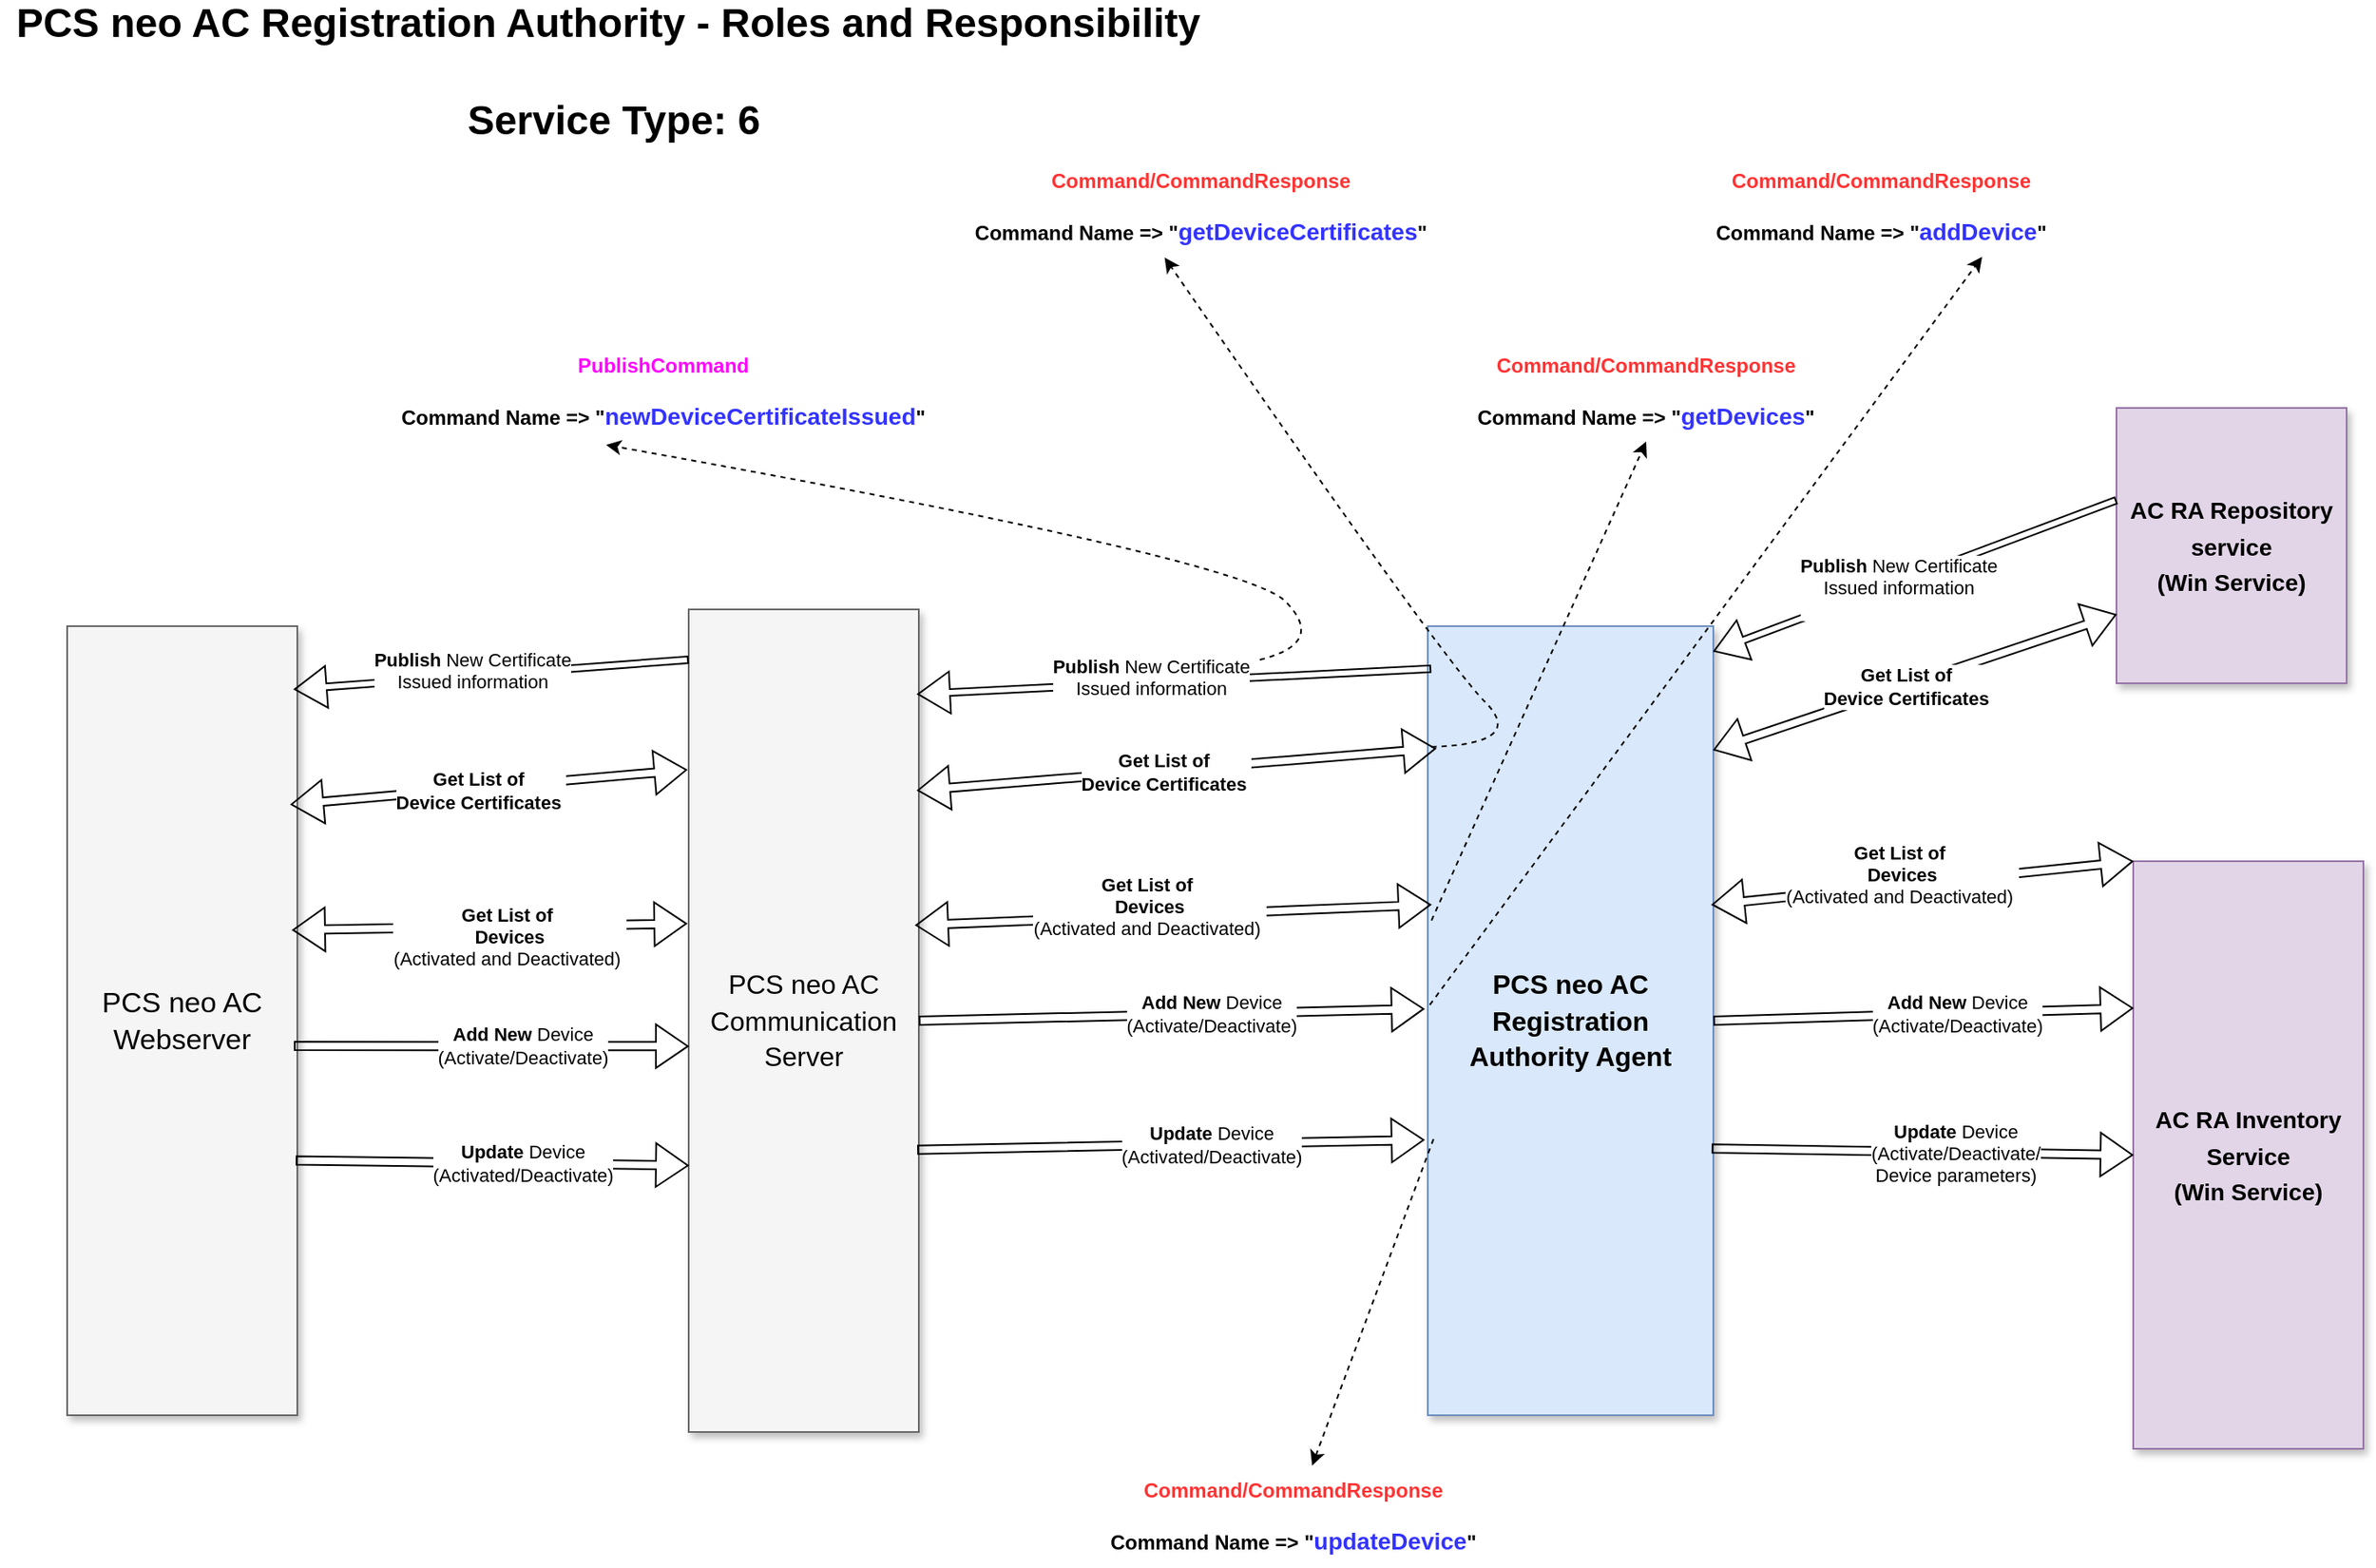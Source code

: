 <mxfile version="26.2.12">
  <diagram name="Page-1" id="90a13364-a465-7bf4-72fc-28e22215d7a0">
    <mxGraphModel dx="1503" dy="917" grid="1" gridSize="10" guides="1" tooltips="1" connect="1" arrows="1" fold="1" page="1" pageScale="1.5" pageWidth="1169" pageHeight="826" background="none" math="0" shadow="0">
      <root>
        <mxCell id="0" style=";html=1;" />
        <mxCell id="1" style=";html=1;" parent="0" />
        <mxCell id="3a17f1ce550125da-2" value="&lt;font style=&quot;font-size: 16px;&quot;&gt;&lt;b&gt;PCS neo AC Registration Authority Agent&lt;/b&gt;&lt;/font&gt;" style="whiteSpace=wrap;html=1;shadow=1;fontSize=18;fillColor=#dae8fc;strokeColor=#6c8ebf;" parent="1" vertex="1">
          <mxGeometry x="860" y="410" width="170" height="470" as="geometry" />
        </mxCell>
        <mxCell id="3a17f1ce550125da-8" value="&lt;font style=&quot;font-size: 16px;&quot;&gt;PCS neo AC Communication Server&lt;/font&gt;" style="whiteSpace=wrap;html=1;shadow=1;fontSize=18;fillColor=#f5f5f5;strokeColor=#666666;" parent="1" vertex="1">
          <mxGeometry x="420" y="400" width="137" height="490" as="geometry" />
        </mxCell>
        <mxCell id="TgcMQ4FQ4k8ikJFSrqYq-2" value="&lt;b&gt;&lt;font style=&quot;font-size: 14px;&quot;&gt;&lt;span style=&quot;text-wrap-mode: nowrap;&quot;&gt;AC RA Repository&lt;/span&gt;&lt;br style=&quot;padding: 0px; margin: 0px; text-wrap-mode: nowrap;&quot;&gt;&lt;span style=&quot;text-wrap-mode: nowrap;&quot;&gt;service&lt;/span&gt;&lt;/font&gt;&lt;/b&gt;&lt;div&gt;&lt;b style=&quot;font-size: 14px;&quot;&gt;(Win Service)&lt;/b&gt;&lt;b&gt;&lt;font style=&quot;font-size: 14px;&quot;&gt;&lt;span style=&quot;text-wrap-mode: nowrap;&quot;&gt;&lt;/span&gt;&lt;/font&gt;&lt;/b&gt;&lt;/div&gt;" style="whiteSpace=wrap;html=1;shadow=1;fontSize=18;fillColor=#e1d5e7;strokeColor=#9673a6;" vertex="1" parent="1">
          <mxGeometry x="1270" y="280" width="137" height="164" as="geometry" />
        </mxCell>
        <mxCell id="TgcMQ4FQ4k8ikJFSrqYq-3" value="&lt;div&gt;&lt;font style=&quot;font-size: 14px;&quot;&gt;&lt;b&gt;AC RA Inventory Service&lt;/b&gt;&lt;/font&gt;&lt;/div&gt;&lt;div&gt;&lt;font style=&quot;font-size: 14px;&quot;&gt;&lt;b&gt;(Win Service)&lt;/b&gt;&lt;/font&gt;&lt;/div&gt;" style="whiteSpace=wrap;html=1;shadow=1;fontSize=18;fillColor=#e1d5e7;strokeColor=#9673a6;" vertex="1" parent="1">
          <mxGeometry x="1280" y="550" width="137" height="350" as="geometry" />
        </mxCell>
        <mxCell id="TgcMQ4FQ4k8ikJFSrqYq-4" value="&lt;font style=&quot;font-size: 17px;&quot;&gt;PCS neo AC Webserver&lt;/font&gt;" style="whiteSpace=wrap;html=1;shadow=1;fontSize=18;fillColor=#f5f5f5;strokeColor=#666666;" vertex="1" parent="1">
          <mxGeometry x="50" y="410" width="137" height="470" as="geometry" />
        </mxCell>
        <mxCell id="TgcMQ4FQ4k8ikJFSrqYq-8" value="" style="shape=flexArrow;endArrow=classic;html=1;rounded=0;entryX=0.993;entryY=0.103;entryDx=0;entryDy=0;exitX=0.012;exitY=0.054;exitDx=0;exitDy=0;exitPerimeter=0;entryPerimeter=0;width=4;" edge="1" parent="1" source="3a17f1ce550125da-2" target="3a17f1ce550125da-8">
          <mxGeometry width="50" height="50" relative="1" as="geometry">
            <mxPoint x="450" y="490" as="sourcePoint" />
            <mxPoint x="500" y="440" as="targetPoint" />
          </mxGeometry>
        </mxCell>
        <mxCell id="TgcMQ4FQ4k8ikJFSrqYq-9" value="&lt;div&gt;&lt;div&gt;&lt;b&gt;&lt;font style=&quot;&quot;&gt;Publish&amp;nbsp;&lt;/font&gt;&lt;/b&gt;New Certificate&lt;div&gt;Issued information&lt;br&gt;&lt;div&gt;&lt;br&gt;&lt;/div&gt;&lt;/div&gt;&lt;/div&gt;&lt;/div&gt;" style="edgeLabel;html=1;align=center;verticalAlign=middle;resizable=0;points=[];fontColor=#000000;" vertex="1" connectable="0" parent="TgcMQ4FQ4k8ikJFSrqYq-8">
          <mxGeometry x="0.097" y="3" relative="1" as="geometry">
            <mxPoint as="offset" />
          </mxGeometry>
        </mxCell>
        <mxCell id="TgcMQ4FQ4k8ikJFSrqYq-12" value="" style="shape=flexArrow;endArrow=classic;html=1;rounded=0;entryX=0.985;entryY=0.08;entryDx=0;entryDy=0;entryPerimeter=0;width=4;" edge="1" parent="1" target="TgcMQ4FQ4k8ikJFSrqYq-4">
          <mxGeometry width="50" height="50" relative="1" as="geometry">
            <mxPoint x="420" y="430" as="sourcePoint" />
            <mxPoint x="564" y="438" as="targetPoint" />
          </mxGeometry>
        </mxCell>
        <mxCell id="TgcMQ4FQ4k8ikJFSrqYq-13" value="&lt;b&gt;&lt;font style=&quot;&quot;&gt;Publish &lt;/font&gt;&lt;/b&gt;New Certificate&lt;div&gt;Issued information&lt;br&gt;&lt;div&gt;&lt;br&gt;&lt;/div&gt;&lt;/div&gt;" style="edgeLabel;html=1;align=center;verticalAlign=middle;resizable=0;points=[];fontColor=#000000;" vertex="1" connectable="0" parent="TgcMQ4FQ4k8ikJFSrqYq-12">
          <mxGeometry x="0.097" y="3" relative="1" as="geometry">
            <mxPoint as="offset" />
          </mxGeometry>
        </mxCell>
        <mxCell id="TgcMQ4FQ4k8ikJFSrqYq-14" value="" style="shape=flexArrow;endArrow=classic;html=1;rounded=0;exitX=0;exitY=0.335;exitDx=0;exitDy=0;exitPerimeter=0;width=4;entryX=1;entryY=0.032;entryDx=0;entryDy=0;entryPerimeter=0;" edge="1" parent="1" source="TgcMQ4FQ4k8ikJFSrqYq-2" target="3a17f1ce550125da-2">
          <mxGeometry width="50" height="50" relative="1" as="geometry">
            <mxPoint x="872" y="435" as="sourcePoint" />
            <mxPoint x="564" y="438" as="targetPoint" />
          </mxGeometry>
        </mxCell>
        <mxCell id="TgcMQ4FQ4k8ikJFSrqYq-15" value="&lt;div&gt;&lt;div&gt;&lt;b&gt;&lt;font style=&quot;&quot;&gt;Publish&amp;nbsp;&lt;/font&gt;&lt;/b&gt;New Certificate&lt;div&gt;Issued information&lt;br&gt;&lt;div&gt;&lt;br&gt;&lt;/div&gt;&lt;/div&gt;&lt;/div&gt;&lt;/div&gt;" style="edgeLabel;html=1;align=center;verticalAlign=middle;resizable=0;points=[];fontColor=#000000;" vertex="1" connectable="0" parent="TgcMQ4FQ4k8ikJFSrqYq-14">
          <mxGeometry x="0.097" y="3" relative="1" as="geometry">
            <mxPoint as="offset" />
          </mxGeometry>
        </mxCell>
        <mxCell id="TgcMQ4FQ4k8ikJFSrqYq-16" value="" style="shape=flexArrow;endArrow=classic;startArrow=classic;html=1;rounded=0;exitX=1;exitY=0.157;exitDx=0;exitDy=0;exitPerimeter=0;width=5;entryX=0;entryY=0.75;entryDx=0;entryDy=0;" edge="1" parent="1" source="3a17f1ce550125da-2" target="TgcMQ4FQ4k8ikJFSrqYq-2">
          <mxGeometry width="100" height="100" relative="1" as="geometry">
            <mxPoint x="1150" y="510" as="sourcePoint" />
            <mxPoint x="1250" y="410" as="targetPoint" />
          </mxGeometry>
        </mxCell>
        <mxCell id="TgcMQ4FQ4k8ikJFSrqYq-17" value="&lt;b&gt;&lt;font style=&quot;&quot;&gt;Get List of&amp;nbsp;&lt;/font&gt;&lt;/b&gt;&lt;div&gt;&lt;b&gt;&lt;font style=&quot;&quot;&gt;Device Certificates&amp;nbsp;&lt;/font&gt;&lt;/b&gt;&lt;/div&gt;" style="edgeLabel;html=1;align=center;verticalAlign=middle;resizable=0;points=[];fontColor=#000000;" vertex="1" connectable="0" parent="TgcMQ4FQ4k8ikJFSrqYq-16">
          <mxGeometry x="-0.04" y="-1" relative="1" as="geometry">
            <mxPoint as="offset" />
          </mxGeometry>
        </mxCell>
        <mxCell id="TgcMQ4FQ4k8ikJFSrqYq-19" value="" style="shape=flexArrow;endArrow=classic;startArrow=classic;html=1;rounded=0;exitX=0.993;exitY=0.22;exitDx=0;exitDy=0;width=5;entryX=0.029;entryY=0.155;entryDx=0;entryDy=0;entryPerimeter=0;exitPerimeter=0;" edge="1" parent="1" source="3a17f1ce550125da-8" target="3a17f1ce550125da-2">
          <mxGeometry width="100" height="100" relative="1" as="geometry">
            <mxPoint x="557" y="530" as="sourcePoint" />
            <mxPoint x="767" y="390" as="targetPoint" />
          </mxGeometry>
        </mxCell>
        <mxCell id="TgcMQ4FQ4k8ikJFSrqYq-20" value="&lt;b&gt;&lt;font style=&quot;&quot;&gt;Get List of&amp;nbsp;&lt;/font&gt;&lt;/b&gt;&lt;div&gt;&lt;b&gt;&lt;font style=&quot;&quot;&gt;Device Certificates&amp;nbsp;&lt;/font&gt;&lt;/b&gt;&lt;/div&gt;" style="edgeLabel;html=1;align=center;verticalAlign=middle;resizable=0;points=[];fontColor=#000000;" vertex="1" connectable="0" parent="TgcMQ4FQ4k8ikJFSrqYq-19">
          <mxGeometry x="-0.04" y="-1" relative="1" as="geometry">
            <mxPoint as="offset" />
          </mxGeometry>
        </mxCell>
        <mxCell id="TgcMQ4FQ4k8ikJFSrqYq-21" value="" style="shape=flexArrow;endArrow=classic;startArrow=classic;html=1;rounded=0;exitX=0.971;exitY=0.226;exitDx=0;exitDy=0;width=5;entryX=-0.007;entryY=0.195;entryDx=0;entryDy=0;exitPerimeter=0;entryPerimeter=0;" edge="1" parent="1" source="TgcMQ4FQ4k8ikJFSrqYq-4" target="3a17f1ce550125da-8">
          <mxGeometry width="100" height="100" relative="1" as="geometry">
            <mxPoint x="190" y="482.5" as="sourcePoint" />
            <mxPoint x="494" y="477.5" as="targetPoint" />
          </mxGeometry>
        </mxCell>
        <mxCell id="TgcMQ4FQ4k8ikJFSrqYq-22" value="&lt;b&gt;&lt;font style=&quot;&quot;&gt;Get List of&amp;nbsp;&lt;/font&gt;&lt;/b&gt;&lt;div&gt;&lt;b&gt;&lt;font style=&quot;&quot;&gt;Device Certificates&amp;nbsp;&lt;/font&gt;&lt;/b&gt;&lt;/div&gt;" style="edgeLabel;html=1;align=center;verticalAlign=middle;resizable=0;points=[];fontColor=#000000;" vertex="1" connectable="0" parent="TgcMQ4FQ4k8ikJFSrqYq-21">
          <mxGeometry x="-0.04" y="-1" relative="1" as="geometry">
            <mxPoint as="offset" />
          </mxGeometry>
        </mxCell>
        <mxCell id="TgcMQ4FQ4k8ikJFSrqYq-23" value="" style="shape=flexArrow;endArrow=classic;startArrow=classic;html=1;rounded=0;exitX=0.994;exitY=0.353;exitDx=0;exitDy=0;exitPerimeter=0;width=5;entryX=0;entryY=0;entryDx=0;entryDy=0;" edge="1" parent="1" source="3a17f1ce550125da-2" target="TgcMQ4FQ4k8ikJFSrqYq-3">
          <mxGeometry width="100" height="100" relative="1" as="geometry">
            <mxPoint x="1040" y="553" as="sourcePoint" />
            <mxPoint x="1250" y="413" as="targetPoint" />
          </mxGeometry>
        </mxCell>
        <mxCell id="TgcMQ4FQ4k8ikJFSrqYq-29" value="&lt;span style=&quot;color: rgba(0, 0, 0, 0); font-family: monospace; font-size: 0px; text-align: start; background-color: rgb(236, 236, 236);&quot;&gt;%3CmxGraphModel%3E%3Croot%3E%3CmxCell%20id%3D%220%22%2F%3E%3CmxCell%20id%3D%221%22%20parent%3D%220%22%2F%3E%3CmxCell%20id%3D%222%22%20value%3D%22Get%20List%20of%26amp%3Bnbsp%3B%26lt%3Bdiv%26gt%3BDevice%20Certificates%26amp%3Bnbsp%3B%26lt%3B%2Fdiv%26gt%3B%22%20style%3D%22edgeLabel%3Bhtml%3D1%3Balign%3Dcenter%3BverticalAlign%3Dmiddle%3Bresizable%3D0%3Bpoints%3D%5B%5D%3B%22%20vertex%3D%221%22%20connectable%3D%220%22%20parent%3D%221%22%3E%3CmxGeometry%20x%3D%221131.333%22%20y%3D%22476.407%22%20as%3D%22geometry%22%2F%3E%3C%2FmxCell%3E%3C%2Froot%3E%3C%2FmxGraphModel%3E&lt;/span&gt;" style="edgeLabel;html=1;align=center;verticalAlign=middle;resizable=0;points=[];" vertex="1" connectable="0" parent="TgcMQ4FQ4k8ikJFSrqYq-23">
          <mxGeometry x="-0.078" y="4" relative="1" as="geometry">
            <mxPoint as="offset" />
          </mxGeometry>
        </mxCell>
        <mxCell id="TgcMQ4FQ4k8ikJFSrqYq-30" value="&lt;b&gt;&lt;font style=&quot;&quot;&gt;Get List of&amp;nbsp;&lt;/font&gt;&lt;/b&gt;&lt;div&gt;&lt;b&gt;&lt;font style=&quot;&quot;&gt;Devices&lt;/font&gt;&lt;/b&gt;&lt;/div&gt;&lt;div&gt;(Activated&amp;nbsp;and Deactivated)&amp;nbsp;&lt;/div&gt;" style="edgeLabel;html=1;align=center;verticalAlign=middle;resizable=0;points=[];fontColor=#000000;" vertex="1" connectable="0" parent="TgcMQ4FQ4k8ikJFSrqYq-23">
          <mxGeometry x="-0.096" y="6" relative="1" as="geometry">
            <mxPoint as="offset" />
          </mxGeometry>
        </mxCell>
        <mxCell id="TgcMQ4FQ4k8ikJFSrqYq-31" value="" style="shape=flexArrow;endArrow=classic;startArrow=classic;html=1;rounded=0;width=5;entryX=0.012;entryY=0.353;entryDx=0;entryDy=0;entryPerimeter=0;exitX=0.985;exitY=0.384;exitDx=0;exitDy=0;exitPerimeter=0;" edge="1" parent="1" source="3a17f1ce550125da-8" target="3a17f1ce550125da-2">
          <mxGeometry width="100" height="100" relative="1" as="geometry">
            <mxPoint x="1044" y="622" as="sourcePoint" />
            <mxPoint x="1200" y="740" as="targetPoint" />
          </mxGeometry>
        </mxCell>
        <mxCell id="TgcMQ4FQ4k8ikJFSrqYq-32" value="&lt;span style=&quot;color: rgba(0, 0, 0, 0); font-family: monospace; font-size: 0px; text-align: start; background-color: rgb(236, 236, 236);&quot;&gt;%3CmxGraphModel%3E%3Croot%3E%3CmxCell%20id%3D%220%22%2F%3E%3CmxCell%20id%3D%221%22%20parent%3D%220%22%2F%3E%3CmxCell%20id%3D%222%22%20value%3D%22Get%20List%20of%26amp%3Bnbsp%3B%26lt%3Bdiv%26gt%3BDevice%20Certificates%26amp%3Bnbsp%3B%26lt%3B%2Fdiv%26gt%3B%22%20style%3D%22edgeLabel%3Bhtml%3D1%3Balign%3Dcenter%3BverticalAlign%3Dmiddle%3Bresizable%3D0%3Bpoints%3D%5B%5D%3B%22%20vertex%3D%221%22%20connectable%3D%220%22%20parent%3D%221%22%3E%3CmxGeometry%20x%3D%221131.333%22%20y%3D%22476.407%22%20as%3D%22geometry%22%2F%3E%3C%2FmxCell%3E%3C%2Froot%3E%3C%2FmxGraphModel%3E&lt;/span&gt;" style="edgeLabel;html=1;align=center;verticalAlign=middle;resizable=0;points=[];" vertex="1" connectable="0" parent="TgcMQ4FQ4k8ikJFSrqYq-31">
          <mxGeometry x="-0.078" y="4" relative="1" as="geometry">
            <mxPoint as="offset" />
          </mxGeometry>
        </mxCell>
        <mxCell id="TgcMQ4FQ4k8ikJFSrqYq-33" value="&lt;b&gt;&lt;font style=&quot;&quot;&gt;Get List of&amp;nbsp;&lt;/font&gt;&lt;/b&gt;&lt;div&gt;&lt;b&gt;&lt;font style=&quot;&quot;&gt;Devices&lt;/font&gt;&lt;/b&gt;&lt;/div&gt;&lt;div&gt;(Activated and Deactivated)&amp;nbsp;&lt;/div&gt;" style="edgeLabel;html=1;align=center;verticalAlign=middle;resizable=0;points=[];fontColor=#000000;" vertex="1" connectable="0" parent="TgcMQ4FQ4k8ikJFSrqYq-31">
          <mxGeometry x="-0.096" y="6" relative="1" as="geometry">
            <mxPoint as="offset" />
          </mxGeometry>
        </mxCell>
        <mxCell id="TgcMQ4FQ4k8ikJFSrqYq-34" value="" style="shape=flexArrow;endArrow=classic;startArrow=classic;html=1;rounded=0;width=5;entryX=0.978;entryY=0.385;entryDx=0;entryDy=0;entryPerimeter=0;exitX=-0.007;exitY=0.382;exitDx=0;exitDy=0;exitPerimeter=0;" edge="1" parent="1" source="3a17f1ce550125da-8" target="TgcMQ4FQ4k8ikJFSrqYq-4">
          <mxGeometry width="100" height="100" relative="1" as="geometry">
            <mxPoint x="565" y="567" as="sourcePoint" />
            <mxPoint x="871" y="563" as="targetPoint" />
          </mxGeometry>
        </mxCell>
        <mxCell id="TgcMQ4FQ4k8ikJFSrqYq-35" value="&lt;span style=&quot;color: rgba(0, 0, 0, 0); font-family: monospace; font-size: 0px; text-align: start; background-color: rgb(236, 236, 236);&quot;&gt;%3CmxGraphModel%3E%3Croot%3E%3CmxCell%20id%3D%220%22%2F%3E%3CmxCell%20id%3D%221%22%20parent%3D%220%22%2F%3E%3CmxCell%20id%3D%222%22%20value%3D%22Get%20List%20of%26amp%3Bnbsp%3B%26lt%3Bdiv%26gt%3BDevice%20Certificates%26amp%3Bnbsp%3B%26lt%3B%2Fdiv%26gt%3B%22%20style%3D%22edgeLabel%3Bhtml%3D1%3Balign%3Dcenter%3BverticalAlign%3Dmiddle%3Bresizable%3D0%3Bpoints%3D%5B%5D%3B%22%20vertex%3D%221%22%20connectable%3D%220%22%20parent%3D%221%22%3E%3CmxGeometry%20x%3D%221131.333%22%20y%3D%22476.407%22%20as%3D%22geometry%22%2F%3E%3C%2FmxCell%3E%3C%2Froot%3E%3C%2FmxGraphModel%3E&lt;/span&gt;" style="edgeLabel;html=1;align=center;verticalAlign=middle;resizable=0;points=[];" vertex="1" connectable="0" parent="TgcMQ4FQ4k8ikJFSrqYq-34">
          <mxGeometry x="-0.078" y="4" relative="1" as="geometry">
            <mxPoint as="offset" />
          </mxGeometry>
        </mxCell>
        <mxCell id="TgcMQ4FQ4k8ikJFSrqYq-36" value="&lt;b&gt;&lt;font style=&quot;&quot;&gt;Get List of&amp;nbsp;&lt;/font&gt;&lt;/b&gt;&lt;div&gt;&lt;b&gt;&lt;font style=&quot;&quot;&gt;Devices&lt;/font&gt;&lt;/b&gt;&lt;/div&gt;&lt;div&gt;(Activated&amp;nbsp;and Deactivated)&amp;nbsp;&lt;/div&gt;" style="edgeLabel;html=1;align=center;verticalAlign=middle;resizable=0;points=[];fontColor=#000000;" vertex="1" connectable="0" parent="TgcMQ4FQ4k8ikJFSrqYq-34">
          <mxGeometry x="-0.096" y="6" relative="1" as="geometry">
            <mxPoint as="offset" />
          </mxGeometry>
        </mxCell>
        <mxCell id="TgcMQ4FQ4k8ikJFSrqYq-37" value="" style="shape=flexArrow;endArrow=classic;html=1;rounded=0;entryX=0;entryY=0.531;entryDx=0;entryDy=0;entryPerimeter=0;exitX=0.985;exitY=0.532;exitDx=0;exitDy=0;strokeWidth=1;exitPerimeter=0;width=5;" edge="1" parent="1" source="TgcMQ4FQ4k8ikJFSrqYq-4" target="3a17f1ce550125da-8">
          <mxGeometry width="50" height="50" relative="1" as="geometry">
            <mxPoint x="700" y="660" as="sourcePoint" />
            <mxPoint x="750" y="610" as="targetPoint" />
          </mxGeometry>
        </mxCell>
        <mxCell id="TgcMQ4FQ4k8ikJFSrqYq-38" value="&lt;b&gt;&lt;font style=&quot;&quot;&gt;Add New&lt;/font&gt;&lt;/b&gt; Device&lt;div&gt;(Activate/Deactivate)&lt;/div&gt;" style="edgeLabel;html=1;align=center;verticalAlign=middle;resizable=0;points=[];fontColor=#000000;" vertex="1" connectable="0" parent="TgcMQ4FQ4k8ikJFSrqYq-37">
          <mxGeometry x="0.155" relative="1" as="geometry">
            <mxPoint as="offset" />
          </mxGeometry>
        </mxCell>
        <mxCell id="TgcMQ4FQ4k8ikJFSrqYq-39" value="" style="shape=flexArrow;endArrow=classic;html=1;rounded=0;entryX=-0.012;entryY=0.485;entryDx=0;entryDy=0;entryPerimeter=0;strokeWidth=1;exitX=1;exitY=0.5;exitDx=0;exitDy=0;width=5;fillColor=default;" edge="1" parent="1" source="3a17f1ce550125da-8" target="3a17f1ce550125da-2">
          <mxGeometry width="50" height="50" relative="1" as="geometry">
            <mxPoint x="560" y="660" as="sourcePoint" />
            <mxPoint x="429" y="651" as="targetPoint" />
          </mxGeometry>
        </mxCell>
        <mxCell id="TgcMQ4FQ4k8ikJFSrqYq-40" value="&lt;b&gt;&lt;font style=&quot;&quot;&gt;Add New&lt;/font&gt;&lt;/b&gt;&amp;nbsp;Device&lt;div&gt;(Activate/Deactivate)&lt;/div&gt;" style="edgeLabel;html=1;align=center;verticalAlign=middle;resizable=0;points=[];fontColor=#000000;" vertex="1" connectable="0" parent="TgcMQ4FQ4k8ikJFSrqYq-39">
          <mxGeometry x="0.155" relative="1" as="geometry">
            <mxPoint as="offset" />
          </mxGeometry>
        </mxCell>
        <mxCell id="TgcMQ4FQ4k8ikJFSrqYq-41" value="" style="shape=flexArrow;endArrow=classic;html=1;rounded=0;strokeWidth=1;exitX=1;exitY=0.5;exitDx=0;exitDy=0;entryX=0;entryY=0.25;entryDx=0;entryDy=0;width=5;" edge="1" parent="1" source="3a17f1ce550125da-2" target="TgcMQ4FQ4k8ikJFSrqYq-3">
          <mxGeometry width="50" height="50" relative="1" as="geometry">
            <mxPoint x="570" y="648" as="sourcePoint" />
            <mxPoint x="868" y="648" as="targetPoint" />
          </mxGeometry>
        </mxCell>
        <mxCell id="TgcMQ4FQ4k8ikJFSrqYq-42" value="&lt;b&gt;&lt;font style=&quot;&quot;&gt;Add New&lt;/font&gt;&lt;/b&gt;&amp;nbsp;Device&lt;div&gt;(Activate/Deactivate)&lt;/div&gt;" style="edgeLabel;html=1;align=center;verticalAlign=middle;resizable=0;points=[];fontColor=#000000;" vertex="1" connectable="0" parent="TgcMQ4FQ4k8ikJFSrqYq-41">
          <mxGeometry x="0.155" relative="1" as="geometry">
            <mxPoint as="offset" />
          </mxGeometry>
        </mxCell>
        <mxCell id="TgcMQ4FQ4k8ikJFSrqYq-43" value="" style="shape=flexArrow;endArrow=classic;html=1;rounded=0;entryX=0;entryY=0.676;entryDx=0;entryDy=0;strokeWidth=1;exitX=0.993;exitY=0.677;exitDx=0;exitDy=0;exitPerimeter=0;entryPerimeter=0;width=5;" edge="1" parent="1" source="TgcMQ4FQ4k8ikJFSrqYq-4" target="3a17f1ce550125da-8">
          <mxGeometry width="50" height="50" relative="1" as="geometry">
            <mxPoint x="190" y="700" as="sourcePoint" />
            <mxPoint x="429" y="651" as="targetPoint" />
          </mxGeometry>
        </mxCell>
        <mxCell id="TgcMQ4FQ4k8ikJFSrqYq-44" value="&lt;b&gt;&lt;font style=&quot;&quot;&gt;Update&amp;nbsp;&lt;/font&gt;&lt;/b&gt;Device&lt;div&gt;(Activated/Deactivate)&lt;/div&gt;" style="edgeLabel;html=1;align=center;verticalAlign=middle;resizable=0;points=[];fontColor=#000000;" vertex="1" connectable="0" parent="TgcMQ4FQ4k8ikJFSrqYq-43">
          <mxGeometry x="0.155" relative="1" as="geometry">
            <mxPoint as="offset" />
          </mxGeometry>
        </mxCell>
        <mxCell id="TgcMQ4FQ4k8ikJFSrqYq-47" value="" style="shape=flexArrow;endArrow=classic;html=1;rounded=0;entryX=-0.012;entryY=0.651;entryDx=0;entryDy=0;strokeWidth=1;entryPerimeter=0;exitX=0.993;exitY=0.657;exitDx=0;exitDy=0;exitPerimeter=0;width=5;" edge="1" parent="1" source="3a17f1ce550125da-8" target="3a17f1ce550125da-2">
          <mxGeometry width="50" height="50" relative="1" as="geometry">
            <mxPoint x="560" y="710" as="sourcePoint" />
            <mxPoint x="430" y="710" as="targetPoint" />
          </mxGeometry>
        </mxCell>
        <mxCell id="TgcMQ4FQ4k8ikJFSrqYq-48" value="&lt;b&gt;&lt;font style=&quot;&quot;&gt;Update&amp;nbsp;&lt;/font&gt;&lt;/b&gt;Device&lt;div&gt;(Activated/Deactivate)&lt;/div&gt;" style="edgeLabel;html=1;align=center;verticalAlign=middle;resizable=0;points=[];fontColor=#000000;" vertex="1" connectable="0" parent="TgcMQ4FQ4k8ikJFSrqYq-47">
          <mxGeometry x="0.155" relative="1" as="geometry">
            <mxPoint as="offset" />
          </mxGeometry>
        </mxCell>
        <mxCell id="TgcMQ4FQ4k8ikJFSrqYq-49" value="" style="shape=flexArrow;endArrow=classic;html=1;rounded=0;exitX=0.994;exitY=0.662;exitDx=0;exitDy=0;strokeWidth=1;exitPerimeter=0;entryX=0;entryY=0.5;entryDx=0;entryDy=0;width=5;" edge="1" parent="1" source="3a17f1ce550125da-2" target="TgcMQ4FQ4k8ikJFSrqYq-3">
          <mxGeometry width="50" height="50" relative="1" as="geometry">
            <mxPoint x="568" y="717" as="sourcePoint" />
            <mxPoint x="873" y="715" as="targetPoint" />
          </mxGeometry>
        </mxCell>
        <mxCell id="TgcMQ4FQ4k8ikJFSrqYq-50" value="&lt;b&gt;Update&amp;nbsp;&lt;/b&gt;Device&lt;div&gt;&lt;div&gt;(Activate/Deactivate/&lt;/div&gt;&lt;div&gt;Device parameters)&lt;/div&gt;&lt;/div&gt;" style="edgeLabel;html=1;align=center;verticalAlign=middle;resizable=0;points=[];fontColor=#000000;" vertex="1" connectable="0" parent="TgcMQ4FQ4k8ikJFSrqYq-49">
          <mxGeometry x="0.155" relative="1" as="geometry">
            <mxPoint as="offset" />
          </mxGeometry>
        </mxCell>
        <mxCell id="TgcMQ4FQ4k8ikJFSrqYq-71" value="&lt;b&gt;&lt;font style=&quot;color: rgb(255, 0, 255);&quot;&gt;PublishCommand&lt;/font&gt;&lt;/b&gt;&lt;div&gt;&lt;div&gt;&lt;b&gt;&lt;br&gt;&lt;/b&gt;&lt;/div&gt;&lt;div&gt;&lt;b&gt;Command Name =&amp;gt; &quot;&lt;font style=&quot;color: rgb(51, 51, 255); font-size: 14px;&quot;&gt;newDeviceCertificateIssued&lt;/font&gt;&quot;&lt;/b&gt;&lt;/div&gt;&lt;/div&gt;" style="text;html=1;align=center;verticalAlign=middle;whiteSpace=wrap;rounded=0;" vertex="1" parent="1">
          <mxGeometry x="120" y="240" width="570" height="60" as="geometry" />
        </mxCell>
        <mxCell id="TgcMQ4FQ4k8ikJFSrqYq-72" value="" style="curved=1;endArrow=classic;html=1;rounded=0;entryX=0.44;entryY=1.033;entryDx=0;entryDy=0;entryPerimeter=0;dashed=1;" edge="1" parent="1" target="TgcMQ4FQ4k8ikJFSrqYq-71">
          <mxGeometry width="50" height="50" relative="1" as="geometry">
            <mxPoint x="760" y="430" as="sourcePoint" />
            <mxPoint x="800" y="370" as="targetPoint" />
            <Array as="points">
              <mxPoint x="800" y="420" />
              <mxPoint x="750" y="370" />
            </Array>
          </mxGeometry>
        </mxCell>
        <mxCell id="TgcMQ4FQ4k8ikJFSrqYq-74" value="" style="curved=1;endArrow=classic;html=1;rounded=0;entryX=0.462;entryY=1.006;entryDx=0;entryDy=0;entryPerimeter=0;dashed=1;exitX=0.013;exitY=0.153;exitDx=0;exitDy=0;exitPerimeter=0;" edge="1" parent="1" source="3a17f1ce550125da-2" target="TgcMQ4FQ4k8ikJFSrqYq-75">
          <mxGeometry width="50" height="50" relative="1" as="geometry">
            <mxPoint x="860.19" y="489.43" as="sourcePoint" />
            <mxPoint x="672.91" y="83" as="targetPoint" />
            <Array as="points">
              <mxPoint x="919" y="480" />
              <mxPoint x="869" y="430" />
            </Array>
          </mxGeometry>
        </mxCell>
        <mxCell id="TgcMQ4FQ4k8ikJFSrqYq-75" value="&lt;b&gt;&lt;font style=&quot;color: rgb(255, 51, 51);&quot;&gt;Command/CommandResponse&lt;/font&gt;&lt;/b&gt;&lt;div&gt;&lt;div&gt;&lt;b&gt;&lt;br&gt;&lt;/b&gt;&lt;/div&gt;&lt;div&gt;&lt;b&gt;Command Name =&amp;gt; &quot;&lt;font style=&quot;color: rgb(51, 51, 255); font-size: 14px;&quot;&gt;getD&lt;font style=&quot;color: rgb(51, 51, 255);&quot;&gt;eviceCertificates&lt;/font&gt;&lt;/font&gt;&quot;&lt;/b&gt;&lt;/div&gt;&lt;/div&gt;" style="text;html=1;align=center;verticalAlign=middle;whiteSpace=wrap;rounded=0;" vertex="1" parent="1">
          <mxGeometry x="440" y="130" width="570" height="60" as="geometry" />
        </mxCell>
        <mxCell id="TgcMQ4FQ4k8ikJFSrqYq-77" value="&lt;b&gt;&lt;font style=&quot;color: rgb(255, 51, 51);&quot;&gt;Command/CommandResponse&lt;/font&gt;&lt;/b&gt;&lt;br&gt;&lt;div&gt;&lt;div&gt;&lt;b&gt;&lt;br&gt;&lt;/b&gt;&lt;/div&gt;&lt;div&gt;&lt;b&gt;Command Name =&amp;gt; &quot;&lt;font style=&quot;color: rgb(51, 51, 255); font-size: 14px;&quot;&gt;getD&lt;font style=&quot;color: rgb(51, 51, 255);&quot;&gt;evices&lt;/font&gt;&lt;/font&gt;&quot;&lt;/b&gt;&lt;/div&gt;&lt;/div&gt;" style="text;html=1;align=center;verticalAlign=middle;whiteSpace=wrap;rounded=0;" vertex="1" parent="1">
          <mxGeometry x="870" y="240" width="240" height="60" as="geometry" />
        </mxCell>
        <mxCell id="TgcMQ4FQ4k8ikJFSrqYq-81" value="&lt;b&gt;&lt;font style=&quot;color: rgb(255, 51, 51);&quot;&gt;Command/CommandResponse&lt;/font&gt;&lt;/b&gt;&lt;br&gt;&lt;div&gt;&lt;div&gt;&lt;b&gt;&lt;br&gt;&lt;/b&gt;&lt;/div&gt;&lt;div&gt;&lt;b&gt;Command Name =&amp;gt; &quot;&lt;font style=&quot;color: rgb(51, 51, 255); font-size: 14px;&quot;&gt;addDevice&lt;/font&gt;&quot;&lt;/b&gt;&lt;/div&gt;&lt;/div&gt;" style="text;html=1;align=center;verticalAlign=middle;whiteSpace=wrap;rounded=0;" vertex="1" parent="1">
          <mxGeometry x="1010" y="130" width="240" height="60" as="geometry" />
        </mxCell>
        <mxCell id="TgcMQ4FQ4k8ikJFSrqYq-84" value="" style="endArrow=classic;html=1;rounded=0;entryX=0.75;entryY=1;entryDx=0;entryDy=0;exitX=0.007;exitY=0.48;exitDx=0;exitDy=0;exitPerimeter=0;dashed=1;" edge="1" parent="1" source="3a17f1ce550125da-2" target="TgcMQ4FQ4k8ikJFSrqYq-81">
          <mxGeometry width="50" height="50" relative="1" as="geometry">
            <mxPoint x="860" y="640" as="sourcePoint" />
            <mxPoint x="910" y="590" as="targetPoint" />
          </mxGeometry>
        </mxCell>
        <mxCell id="TgcMQ4FQ4k8ikJFSrqYq-86" value="" style="endArrow=classic;html=1;rounded=0;exitX=0.02;exitY=0.65;exitDx=0;exitDy=0;exitPerimeter=0;dashed=1;" edge="1" parent="1" source="3a17f1ce550125da-2" target="TgcMQ4FQ4k8ikJFSrqYq-87">
          <mxGeometry width="50" height="50" relative="1" as="geometry">
            <mxPoint x="860" y="730" as="sourcePoint" />
            <mxPoint x="1090" y="950" as="targetPoint" />
          </mxGeometry>
        </mxCell>
        <mxCell id="TgcMQ4FQ4k8ikJFSrqYq-87" value="&lt;b&gt;&lt;font style=&quot;color: rgb(255, 51, 51);&quot;&gt;Command/CommandResponse&lt;/font&gt;&lt;/b&gt;&lt;br&gt;&lt;div&gt;&lt;div&gt;&lt;b&gt;&lt;br&gt;&lt;/b&gt;&lt;/div&gt;&lt;div&gt;&lt;b&gt;Command Name =&amp;gt; &quot;&lt;font style=&quot;color: rgb(51, 51, 255); font-size: 14px;&quot;&gt;updateDevice&lt;/font&gt;&quot;&lt;/b&gt;&lt;/div&gt;&lt;/div&gt;" style="text;html=1;align=center;verticalAlign=middle;whiteSpace=wrap;rounded=0;" vertex="1" parent="1">
          <mxGeometry x="660" y="910" width="240" height="60" as="geometry" />
        </mxCell>
        <mxCell id="TgcMQ4FQ4k8ikJFSrqYq-92" value="" style="endArrow=classic;html=1;rounded=0;entryX=0.5;entryY=1;entryDx=0;entryDy=0;exitX=0.013;exitY=0.373;exitDx=0;exitDy=0;exitPerimeter=0;dashed=1;" edge="1" parent="1" source="3a17f1ce550125da-2" target="TgcMQ4FQ4k8ikJFSrqYq-77">
          <mxGeometry width="50" height="50" relative="1" as="geometry">
            <mxPoint x="871" y="646" as="sourcePoint" />
            <mxPoint x="1160" y="200" as="targetPoint" />
          </mxGeometry>
        </mxCell>
        <mxCell id="TgcMQ4FQ4k8ikJFSrqYq-93" value="PCS neo AC Registration Authority - Roles and Responsibility&amp;nbsp;&lt;div&gt;&lt;br&gt;&lt;/div&gt;&lt;div&gt;Service Type: 6&lt;/div&gt;" style="text;strokeColor=none;fillColor=none;html=1;fontSize=24;fontStyle=1;verticalAlign=middle;align=center;" vertex="1" parent="1">
          <mxGeometry x="10" y="40" width="730" height="80" as="geometry" />
        </mxCell>
      </root>
    </mxGraphModel>
  </diagram>
</mxfile>
